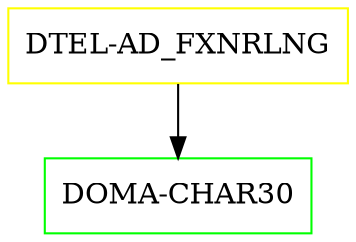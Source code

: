 digraph G {
  "DTEL-AD_FXNRLNG" [shape=box,color=yellow];
  "DOMA-CHAR30" [shape=box,color=green,URL="./DOMA_CHAR30.html"];
  "DTEL-AD_FXNRLNG" -> "DOMA-CHAR30";
}
